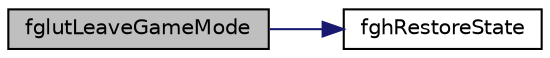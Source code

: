 digraph "fglutLeaveGameMode"
{
  edge [fontname="Helvetica",fontsize="10",labelfontname="Helvetica",labelfontsize="10"];
  node [fontname="Helvetica",fontsize="10",shape=record];
  rankdir="LR";
  Node1 [label="fglutLeaveGameMode",height=0.2,width=0.4,color="black", fillcolor="grey75", style="filled", fontcolor="black"];
  Node1 -> Node2 [color="midnightblue",fontsize="10",style="solid",fontname="Helvetica"];
  Node2 [label="fghRestoreState",height=0.2,width=0.4,color="black", fillcolor="white", style="filled",URL="$fg__gm_8cpp.html#ac87152d0e3475b016be995b36a60ae9a"];
}
